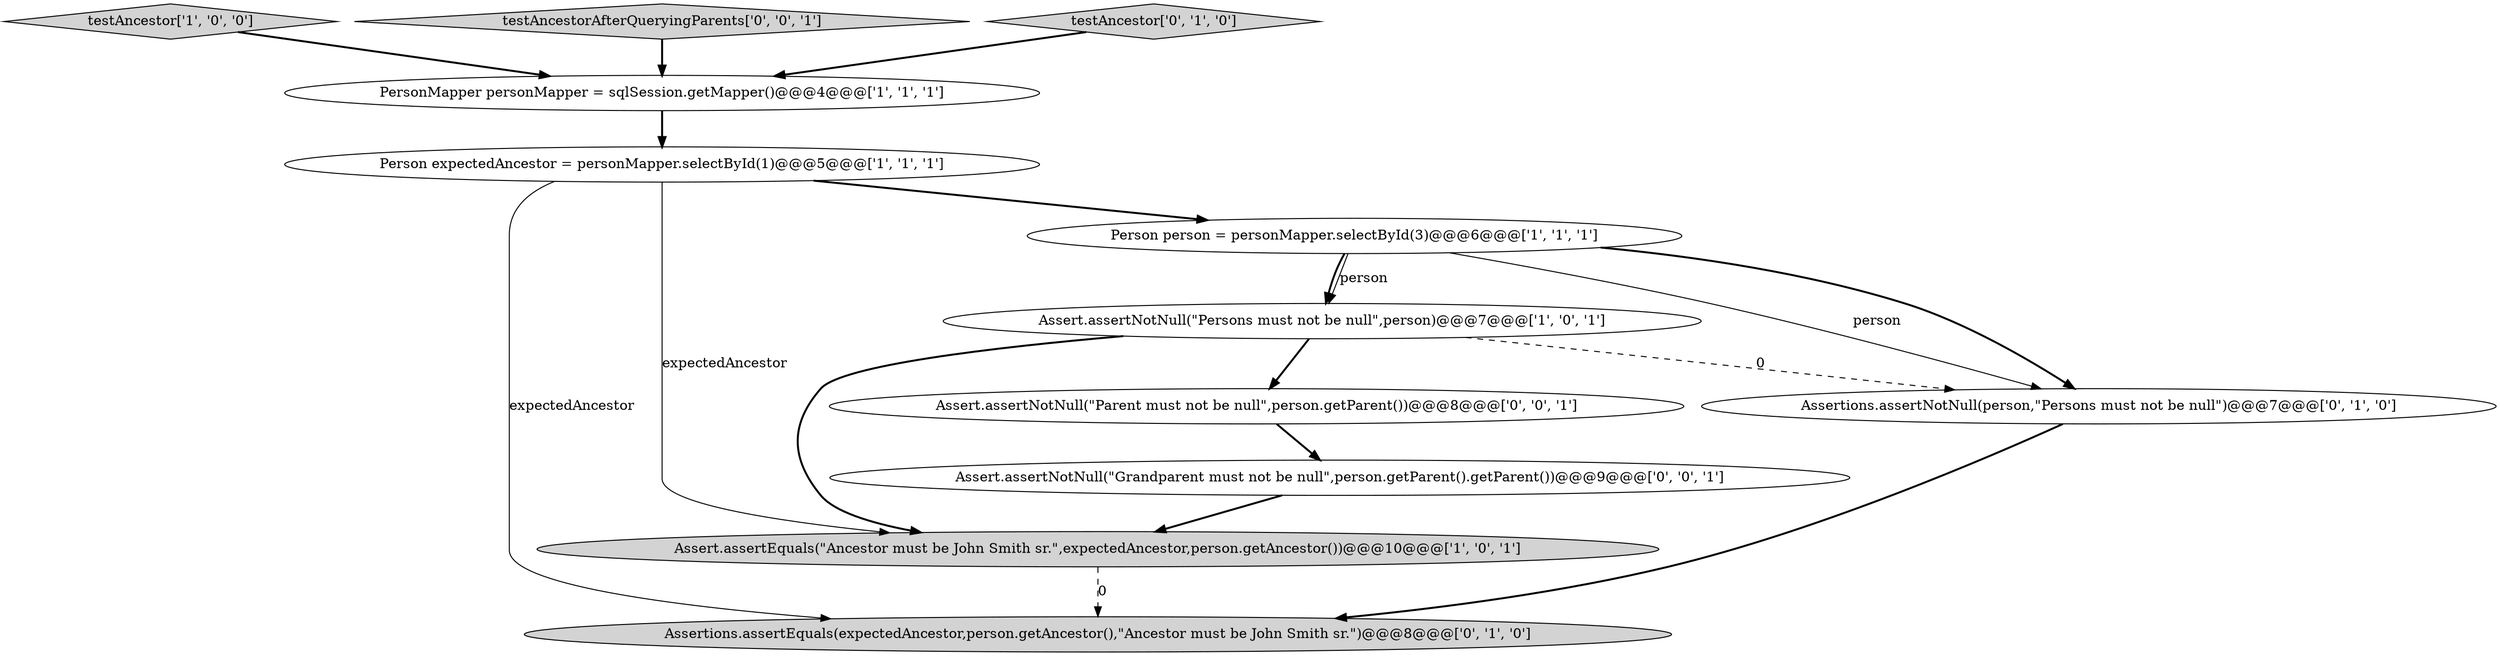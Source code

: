 digraph {
5 [style = filled, label = "testAncestor['1', '0', '0']", fillcolor = lightgray, shape = diamond image = "AAA0AAABBB1BBB"];
1 [style = filled, label = "Person expectedAncestor = personMapper.selectById(1)@@@5@@@['1', '1', '1']", fillcolor = white, shape = ellipse image = "AAA0AAABBB1BBB"];
6 [style = filled, label = "Assertions.assertEquals(expectedAncestor,person.getAncestor(),\"Ancestor must be John Smith sr.\")@@@8@@@['0', '1', '0']", fillcolor = lightgray, shape = ellipse image = "AAA1AAABBB2BBB"];
4 [style = filled, label = "Assert.assertEquals(\"Ancestor must be John Smith sr.\",expectedAncestor,person.getAncestor())@@@10@@@['1', '0', '1']", fillcolor = lightgray, shape = ellipse image = "AAA0AAABBB1BBB"];
2 [style = filled, label = "Assert.assertNotNull(\"Persons must not be null\",person)@@@7@@@['1', '0', '1']", fillcolor = white, shape = ellipse image = "AAA0AAABBB1BBB"];
0 [style = filled, label = "PersonMapper personMapper = sqlSession.getMapper()@@@4@@@['1', '1', '1']", fillcolor = white, shape = ellipse image = "AAA0AAABBB1BBB"];
9 [style = filled, label = "Assert.assertNotNull(\"Parent must not be null\",person.getParent())@@@8@@@['0', '0', '1']", fillcolor = white, shape = ellipse image = "AAA0AAABBB3BBB"];
10 [style = filled, label = "Assert.assertNotNull(\"Grandparent must not be null\",person.getParent().getParent())@@@9@@@['0', '0', '1']", fillcolor = white, shape = ellipse image = "AAA0AAABBB3BBB"];
3 [style = filled, label = "Person person = personMapper.selectById(3)@@@6@@@['1', '1', '1']", fillcolor = white, shape = ellipse image = "AAA0AAABBB1BBB"];
8 [style = filled, label = "Assertions.assertNotNull(person,\"Persons must not be null\")@@@7@@@['0', '1', '0']", fillcolor = white, shape = ellipse image = "AAA1AAABBB2BBB"];
11 [style = filled, label = "testAncestorAfterQueryingParents['0', '0', '1']", fillcolor = lightgray, shape = diamond image = "AAA0AAABBB3BBB"];
7 [style = filled, label = "testAncestor['0', '1', '0']", fillcolor = lightgray, shape = diamond image = "AAA0AAABBB2BBB"];
0->1 [style = bold, label=""];
2->8 [style = dashed, label="0"];
2->9 [style = bold, label=""];
5->0 [style = bold, label=""];
1->3 [style = bold, label=""];
4->6 [style = dashed, label="0"];
1->4 [style = solid, label="expectedAncestor"];
3->8 [style = solid, label="person"];
2->4 [style = bold, label=""];
8->6 [style = bold, label=""];
10->4 [style = bold, label=""];
1->6 [style = solid, label="expectedAncestor"];
7->0 [style = bold, label=""];
3->2 [style = bold, label=""];
3->8 [style = bold, label=""];
9->10 [style = bold, label=""];
3->2 [style = solid, label="person"];
11->0 [style = bold, label=""];
}
